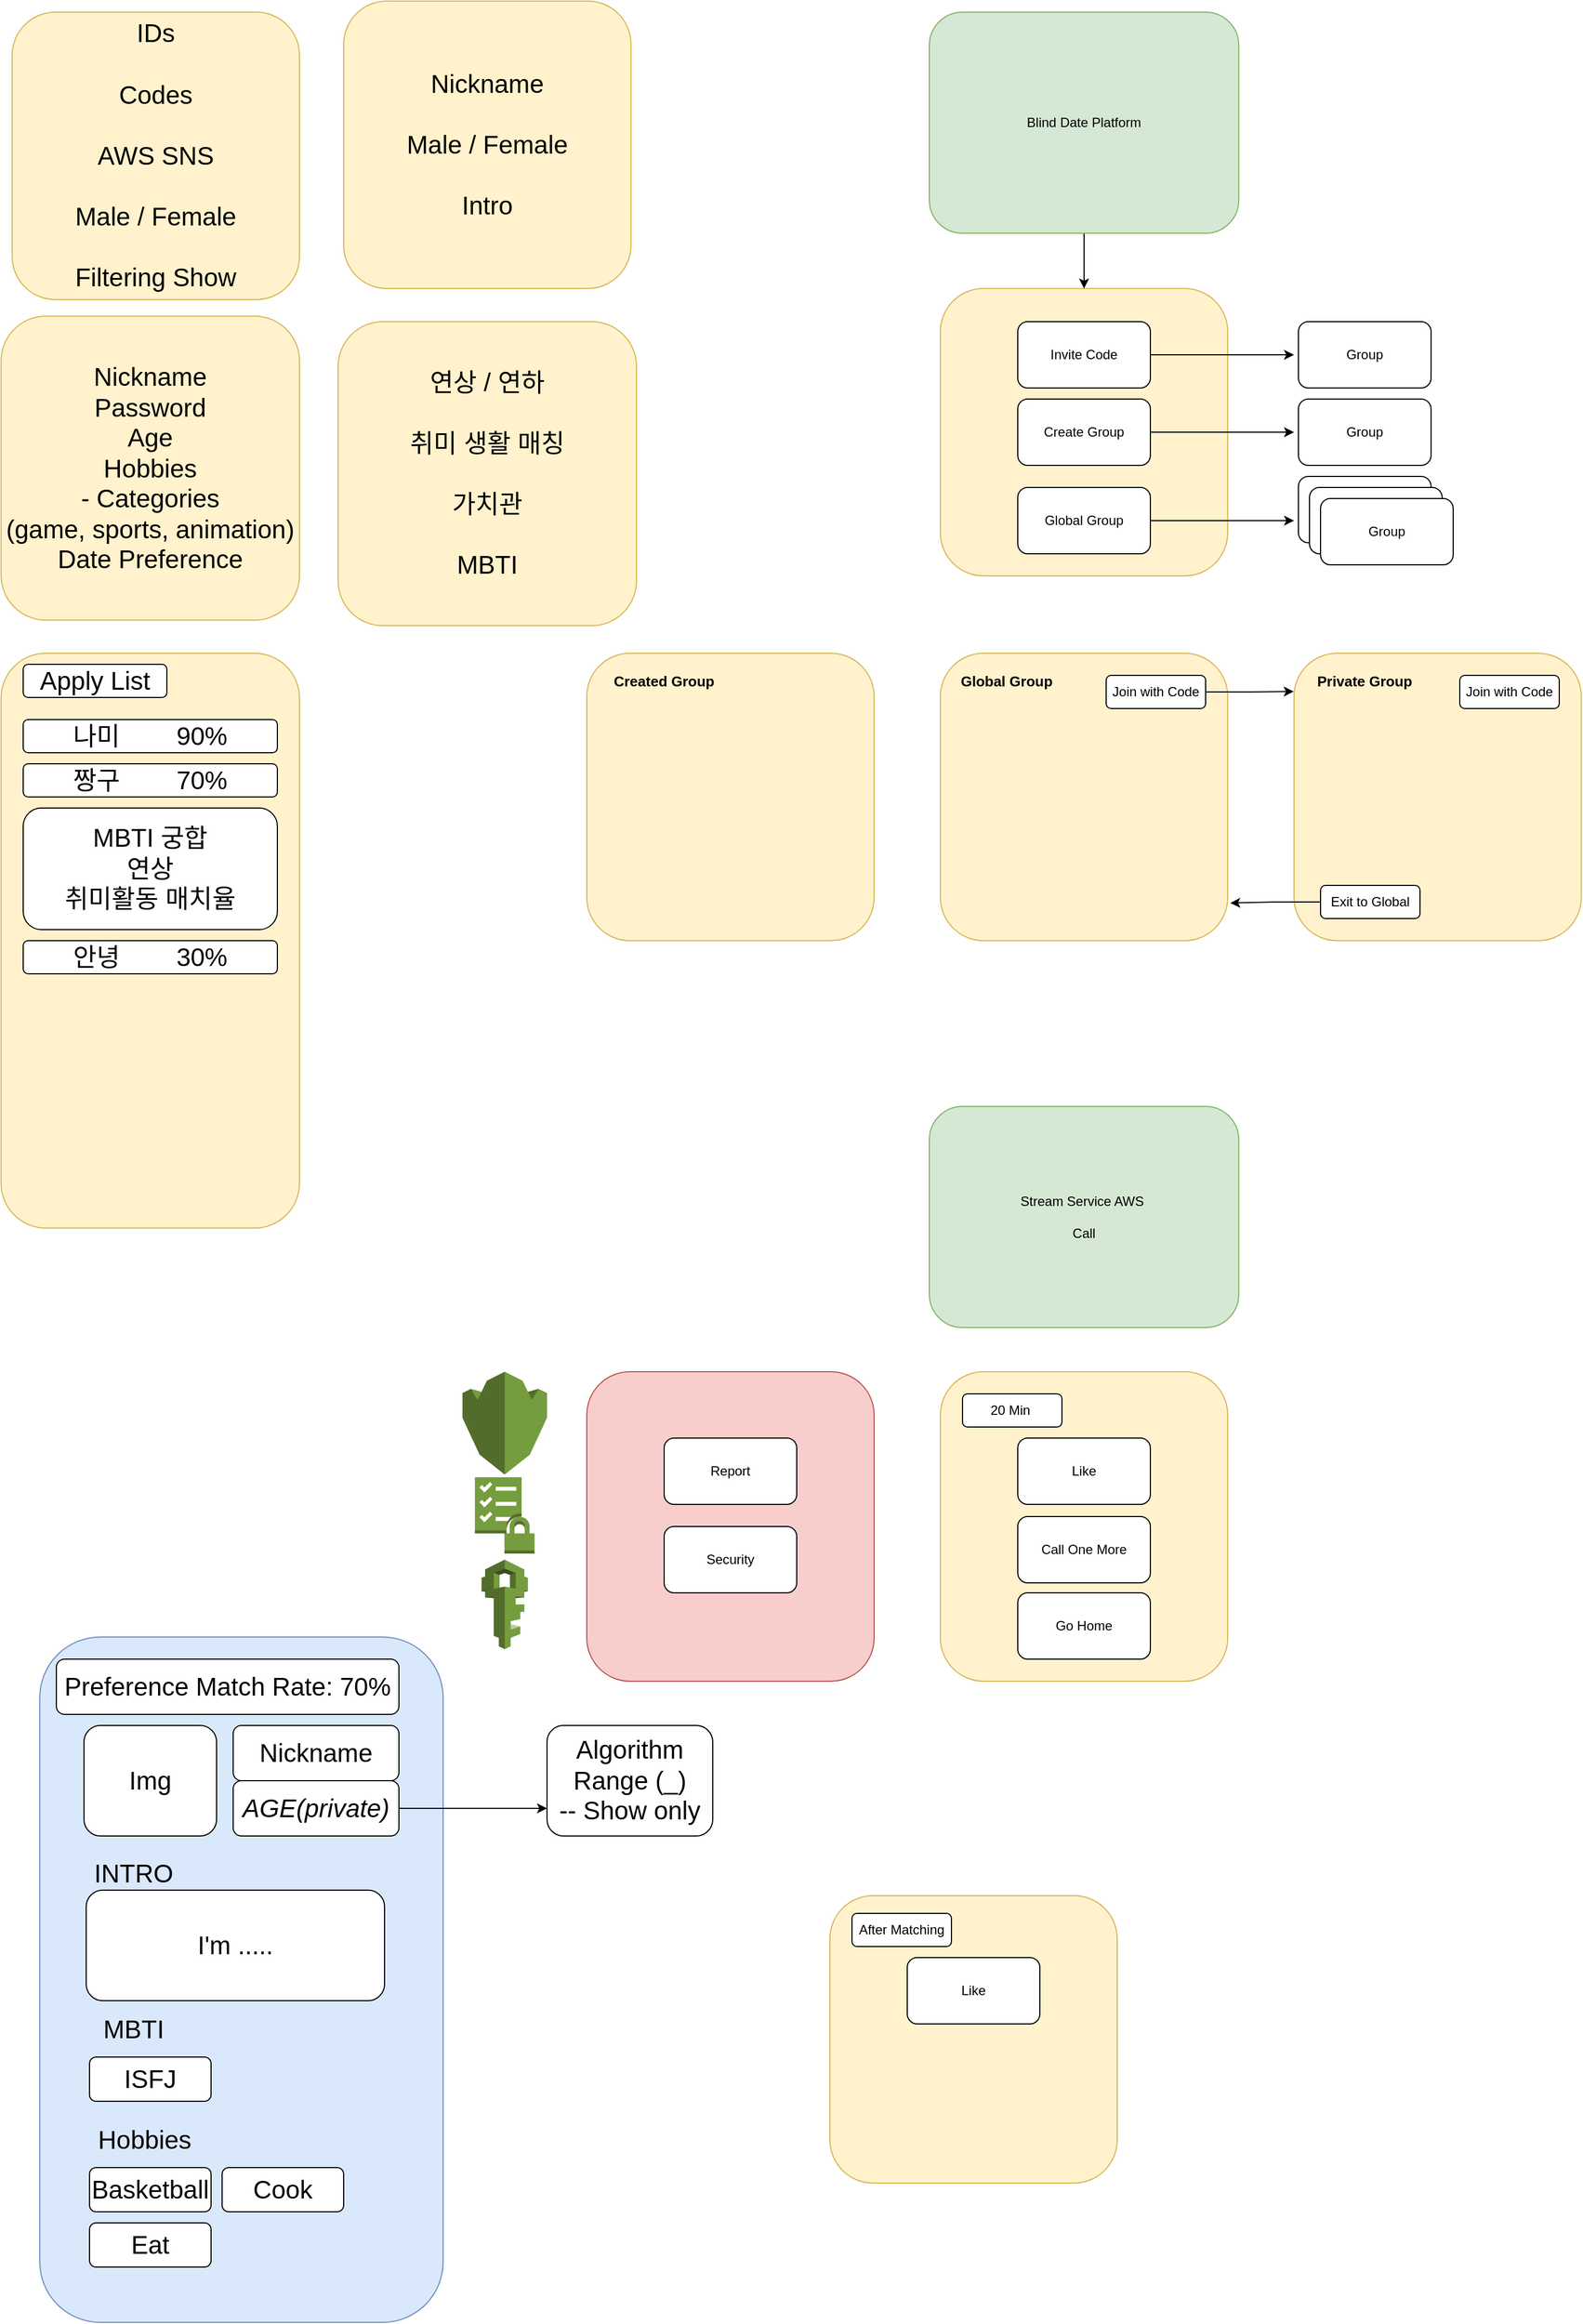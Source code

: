 <mxfile version="18.0.2" type="github">
  <diagram id="UWAthEfEnvusqKB0UQxu" name="Page-1">
    <mxGraphModel dx="3793" dy="1563" grid="1" gridSize="10" guides="1" tooltips="1" connect="1" arrows="1" fold="1" page="1" pageScale="1" pageWidth="827" pageHeight="1169" math="0" shadow="0">
      <root>
        <mxCell id="0" />
        <mxCell id="1" parent="0" />
        <mxCell id="966YcsSU23yooCnuJUwa-8" value="" style="rounded=1;whiteSpace=wrap;html=1;fillColor=#fff2cc;strokeColor=#d6b656;" parent="1" vertex="1">
          <mxGeometry x="90" y="300" width="260" height="260" as="geometry" />
        </mxCell>
        <mxCell id="966YcsSU23yooCnuJUwa-1" value="Group" style="rounded=1;whiteSpace=wrap;html=1;" parent="1" vertex="1">
          <mxGeometry x="414" y="470" width="120" height="60" as="geometry" />
        </mxCell>
        <mxCell id="966YcsSU23yooCnuJUwa-9" style="edgeStyle=orthogonalEdgeStyle;rounded=0;orthogonalLoop=1;jettySize=auto;html=1;entryX=0.5;entryY=0;entryDx=0;entryDy=0;" parent="1" source="966YcsSU23yooCnuJUwa-3" target="966YcsSU23yooCnuJUwa-8" edge="1">
          <mxGeometry relative="1" as="geometry" />
        </mxCell>
        <mxCell id="966YcsSU23yooCnuJUwa-3" value="Blind Date Platform" style="rounded=1;whiteSpace=wrap;html=1;fillColor=#d5e8d4;strokeColor=#82b366;" parent="1" vertex="1">
          <mxGeometry x="80" y="50" width="280" height="200" as="geometry" />
        </mxCell>
        <mxCell id="966YcsSU23yooCnuJUwa-4" value="Group" style="rounded=1;whiteSpace=wrap;html=1;" parent="1" vertex="1">
          <mxGeometry x="424" y="480" width="120" height="60" as="geometry" />
        </mxCell>
        <mxCell id="966YcsSU23yooCnuJUwa-5" value="Group" style="rounded=1;whiteSpace=wrap;html=1;" parent="1" vertex="1">
          <mxGeometry x="434" y="490" width="120" height="60" as="geometry" />
        </mxCell>
        <mxCell id="966YcsSU23yooCnuJUwa-17" style="edgeStyle=orthogonalEdgeStyle;rounded=0;orthogonalLoop=1;jettySize=auto;html=1;" parent="1" source="966YcsSU23yooCnuJUwa-6" edge="1">
          <mxGeometry relative="1" as="geometry">
            <mxPoint x="410" y="360" as="targetPoint" />
          </mxGeometry>
        </mxCell>
        <mxCell id="966YcsSU23yooCnuJUwa-6" value="Invite Code" style="rounded=1;whiteSpace=wrap;html=1;" parent="1" vertex="1">
          <mxGeometry x="160" y="330" width="120" height="60" as="geometry" />
        </mxCell>
        <mxCell id="966YcsSU23yooCnuJUwa-13" style="edgeStyle=orthogonalEdgeStyle;rounded=0;orthogonalLoop=1;jettySize=auto;html=1;" parent="1" source="966YcsSU23yooCnuJUwa-7" edge="1">
          <mxGeometry relative="1" as="geometry">
            <mxPoint x="410" y="510" as="targetPoint" />
            <Array as="points" />
          </mxGeometry>
        </mxCell>
        <mxCell id="966YcsSU23yooCnuJUwa-7" value="Global Group" style="rounded=1;whiteSpace=wrap;html=1;" parent="1" vertex="1">
          <mxGeometry x="160" y="480" width="120" height="60" as="geometry" />
        </mxCell>
        <mxCell id="966YcsSU23yooCnuJUwa-11" value="Group" style="rounded=1;whiteSpace=wrap;html=1;" parent="1" vertex="1">
          <mxGeometry x="414" y="330" width="120" height="60" as="geometry" />
        </mxCell>
        <mxCell id="966YcsSU23yooCnuJUwa-16" style="edgeStyle=orthogonalEdgeStyle;rounded=0;orthogonalLoop=1;jettySize=auto;html=1;" parent="1" source="966YcsSU23yooCnuJUwa-14" edge="1">
          <mxGeometry relative="1" as="geometry">
            <mxPoint x="410" y="430" as="targetPoint" />
          </mxGeometry>
        </mxCell>
        <mxCell id="966YcsSU23yooCnuJUwa-14" value="Create Group" style="rounded=1;whiteSpace=wrap;html=1;" parent="1" vertex="1">
          <mxGeometry x="160" y="400" width="120" height="60" as="geometry" />
        </mxCell>
        <mxCell id="966YcsSU23yooCnuJUwa-15" value="Group" style="rounded=1;whiteSpace=wrap;html=1;" parent="1" vertex="1">
          <mxGeometry x="414" y="400" width="120" height="60" as="geometry" />
        </mxCell>
        <mxCell id="966YcsSU23yooCnuJUwa-18" value="" style="rounded=1;whiteSpace=wrap;html=1;fillColor=#fff2cc;strokeColor=#d6b656;" parent="1" vertex="1">
          <mxGeometry x="90" y="630" width="260" height="260" as="geometry" />
        </mxCell>
        <mxCell id="966YcsSU23yooCnuJUwa-19" value="Global Group" style="text;html=1;strokeColor=none;fillColor=none;align=center;verticalAlign=middle;whiteSpace=wrap;rounded=0;fontSize=13;fontStyle=1" parent="1" vertex="1">
          <mxGeometry x="100" y="640" width="100" height="30" as="geometry" />
        </mxCell>
        <mxCell id="966YcsSU23yooCnuJUwa-20" value="" style="rounded=1;whiteSpace=wrap;html=1;fillColor=#fff2cc;strokeColor=#d6b656;" parent="1" vertex="1">
          <mxGeometry x="410" y="630" width="260" height="260" as="geometry" />
        </mxCell>
        <mxCell id="966YcsSU23yooCnuJUwa-26" style="edgeStyle=orthogonalEdgeStyle;rounded=0;orthogonalLoop=1;jettySize=auto;html=1;entryX=-0.001;entryY=0.133;entryDx=0;entryDy=0;entryPerimeter=0;fontSize=13;" parent="1" source="966YcsSU23yooCnuJUwa-21" target="966YcsSU23yooCnuJUwa-20" edge="1">
          <mxGeometry relative="1" as="geometry" />
        </mxCell>
        <mxCell id="966YcsSU23yooCnuJUwa-21" value="Join with Code" style="rounded=1;whiteSpace=wrap;html=1;" parent="1" vertex="1">
          <mxGeometry x="240" y="650" width="90" height="30" as="geometry" />
        </mxCell>
        <mxCell id="966YcsSU23yooCnuJUwa-22" value="Private Group" style="text;html=1;strokeColor=none;fillColor=none;align=center;verticalAlign=middle;whiteSpace=wrap;rounded=0;fontSize=13;fontStyle=1" parent="1" vertex="1">
          <mxGeometry x="424" y="640" width="100" height="30" as="geometry" />
        </mxCell>
        <mxCell id="966YcsSU23yooCnuJUwa-23" value="Join with Code" style="rounded=1;whiteSpace=wrap;html=1;" parent="1" vertex="1">
          <mxGeometry x="560" y="650" width="90" height="30" as="geometry" />
        </mxCell>
        <mxCell id="966YcsSU23yooCnuJUwa-25" style="edgeStyle=orthogonalEdgeStyle;rounded=0;orthogonalLoop=1;jettySize=auto;html=1;entryX=1.009;entryY=0.869;entryDx=0;entryDy=0;entryPerimeter=0;fontSize=13;" parent="1" source="966YcsSU23yooCnuJUwa-24" target="966YcsSU23yooCnuJUwa-18" edge="1">
          <mxGeometry relative="1" as="geometry" />
        </mxCell>
        <mxCell id="966YcsSU23yooCnuJUwa-24" value="Exit to Global" style="rounded=1;whiteSpace=wrap;html=1;" parent="1" vertex="1">
          <mxGeometry x="434" y="840" width="90" height="30" as="geometry" />
        </mxCell>
        <mxCell id="966YcsSU23yooCnuJUwa-27" value="" style="rounded=1;whiteSpace=wrap;html=1;fillColor=#fff2cc;strokeColor=#d6b656;" parent="1" vertex="1">
          <mxGeometry x="-230" y="630" width="260" height="260" as="geometry" />
        </mxCell>
        <mxCell id="966YcsSU23yooCnuJUwa-28" value="Created Group" style="text;html=1;strokeColor=none;fillColor=none;align=center;verticalAlign=middle;whiteSpace=wrap;rounded=0;fontSize=13;fontStyle=1" parent="1" vertex="1">
          <mxGeometry x="-210" y="640" width="100" height="30" as="geometry" />
        </mxCell>
        <mxCell id="uqh4ohvTvn3v8WirCAKk-1" value="" style="rounded=1;whiteSpace=wrap;html=1;fillColor=#fff2cc;strokeColor=#d6b656;" vertex="1" parent="1">
          <mxGeometry x="90" y="1280" width="260" height="280" as="geometry" />
        </mxCell>
        <mxCell id="uqh4ohvTvn3v8WirCAKk-2" value="Stream Service AWS&amp;nbsp;&lt;br&gt;&lt;br&gt;Call" style="rounded=1;whiteSpace=wrap;html=1;fillColor=#d5e8d4;strokeColor=#82b366;" vertex="1" parent="1">
          <mxGeometry x="80" y="1040" width="280" height="200" as="geometry" />
        </mxCell>
        <mxCell id="uqh4ohvTvn3v8WirCAKk-3" value="Like" style="rounded=1;whiteSpace=wrap;html=1;" vertex="1" parent="1">
          <mxGeometry x="160" y="1340" width="120" height="60" as="geometry" />
        </mxCell>
        <mxCell id="uqh4ohvTvn3v8WirCAKk-4" value="Go Home" style="rounded=1;whiteSpace=wrap;html=1;" vertex="1" parent="1">
          <mxGeometry x="160" y="1480" width="120" height="60" as="geometry" />
        </mxCell>
        <mxCell id="uqh4ohvTvn3v8WirCAKk-5" value="" style="rounded=1;whiteSpace=wrap;html=1;fillColor=#f8cecc;strokeColor=#b85450;" vertex="1" parent="1">
          <mxGeometry x="-230" y="1280" width="260" height="280" as="geometry" />
        </mxCell>
        <mxCell id="uqh4ohvTvn3v8WirCAKk-6" value="Report" style="rounded=1;whiteSpace=wrap;html=1;" vertex="1" parent="1">
          <mxGeometry x="-160" y="1340" width="120" height="60" as="geometry" />
        </mxCell>
        <mxCell id="uqh4ohvTvn3v8WirCAKk-7" value="Security" style="rounded=1;whiteSpace=wrap;html=1;" vertex="1" parent="1">
          <mxGeometry x="-160" y="1420" width="120" height="60" as="geometry" />
        </mxCell>
        <mxCell id="uqh4ohvTvn3v8WirCAKk-8" value="" style="outlineConnect=0;dashed=0;verticalLabelPosition=bottom;verticalAlign=top;align=center;html=1;shape=mxgraph.aws3.checklist_security;fillColor=#759C3E;gradientColor=none;" vertex="1" parent="1">
          <mxGeometry x="-331.25" y="1375.5" width="54" height="69" as="geometry" />
        </mxCell>
        <mxCell id="uqh4ohvTvn3v8WirCAKk-9" value="" style="outlineConnect=0;dashed=0;verticalLabelPosition=bottom;verticalAlign=top;align=center;html=1;shape=mxgraph.aws3.iam;fillColor=#759C3E;gradientColor=none;" vertex="1" parent="1">
          <mxGeometry x="-325.25" y="1450" width="42" height="81" as="geometry" />
        </mxCell>
        <mxCell id="uqh4ohvTvn3v8WirCAKk-10" value="" style="outlineConnect=0;dashed=0;verticalLabelPosition=bottom;verticalAlign=top;align=center;html=1;shape=mxgraph.aws3.kms;fillColor=#759C3E;gradientColor=none;" vertex="1" parent="1">
          <mxGeometry x="-342.5" y="1280" width="76.5" height="93" as="geometry" />
        </mxCell>
        <mxCell id="uqh4ohvTvn3v8WirCAKk-11" value="IDs&lt;br style=&quot;font-size: 23px;&quot;&gt;&lt;br style=&quot;font-size: 23px;&quot;&gt;Codes&lt;br style=&quot;font-size: 23px;&quot;&gt;&lt;br&gt;AWS SNS&lt;br&gt;&lt;br&gt;Male / Female&lt;br&gt;&lt;br&gt;Filtering Show" style="rounded=1;whiteSpace=wrap;html=1;fillColor=#fff2cc;strokeColor=#d6b656;fontSize=23;" vertex="1" parent="1">
          <mxGeometry x="-750" y="50" width="260" height="260" as="geometry" />
        </mxCell>
        <mxCell id="uqh4ohvTvn3v8WirCAKk-12" value="Nickname&lt;br&gt;&lt;br&gt;Male / Female&lt;br&gt;&lt;br&gt;Intro" style="rounded=1;whiteSpace=wrap;html=1;fillColor=#fff2cc;strokeColor=#d6b656;fontSize=23;" vertex="1" parent="1">
          <mxGeometry x="-450" y="40" width="260" height="260" as="geometry" />
        </mxCell>
        <mxCell id="uqh4ohvTvn3v8WirCAKk-13" value="Nickname&lt;br&gt;Password&lt;br&gt;Age&lt;br&gt;Hobbies&lt;br&gt;- Categories&lt;br&gt;(game, sports, animation)&lt;br&gt;Date Preference&lt;br&gt;" style="rounded=1;whiteSpace=wrap;html=1;fillColor=#fff2cc;strokeColor=#d6b656;fontSize=23;" vertex="1" parent="1">
          <mxGeometry x="-760" y="325" width="270" height="275" as="geometry" />
        </mxCell>
        <mxCell id="uqh4ohvTvn3v8WirCAKk-14" value="연상 / 연하&lt;br&gt;&lt;br&gt;취미 생활 매칭&lt;br&gt;&lt;br&gt;가치관&lt;br&gt;&lt;br&gt;MBTI" style="rounded=1;whiteSpace=wrap;html=1;fillColor=#fff2cc;strokeColor=#d6b656;fontSize=23;" vertex="1" parent="1">
          <mxGeometry x="-455" y="330" width="270" height="275" as="geometry" />
        </mxCell>
        <mxCell id="uqh4ohvTvn3v8WirCAKk-15" value="" style="rounded=1;whiteSpace=wrap;html=1;fillColor=#fff2cc;strokeColor=#d6b656;fontSize=23;" vertex="1" parent="1">
          <mxGeometry x="-760" y="630" width="270" height="520" as="geometry" />
        </mxCell>
        <mxCell id="uqh4ohvTvn3v8WirCAKk-17" value="Apply List" style="rounded=1;whiteSpace=wrap;html=1;fontSize=23;" vertex="1" parent="1">
          <mxGeometry x="-740" y="640" width="130" height="30" as="geometry" />
        </mxCell>
        <mxCell id="uqh4ohvTvn3v8WirCAKk-18" value="나미&amp;nbsp; &amp;nbsp; &amp;nbsp; &amp;nbsp; 90%" style="rounded=1;whiteSpace=wrap;html=1;fontSize=23;" vertex="1" parent="1">
          <mxGeometry x="-740" y="690" width="230" height="30" as="geometry" />
        </mxCell>
        <mxCell id="uqh4ohvTvn3v8WirCAKk-19" value="짱구&amp;nbsp; &amp;nbsp; &amp;nbsp; &amp;nbsp; 70%" style="rounded=1;whiteSpace=wrap;html=1;fontSize=23;" vertex="1" parent="1">
          <mxGeometry x="-740" y="730" width="230" height="30" as="geometry" />
        </mxCell>
        <mxCell id="uqh4ohvTvn3v8WirCAKk-20" value="MBTI 궁합&lt;br&gt;연상&lt;br&gt;취미활동 매치율" style="rounded=1;whiteSpace=wrap;html=1;fontSize=23;" vertex="1" parent="1">
          <mxGeometry x="-740" y="770" width="230" height="110" as="geometry" />
        </mxCell>
        <mxCell id="uqh4ohvTvn3v8WirCAKk-21" value="안녕&amp;nbsp; &amp;nbsp; &amp;nbsp; &amp;nbsp; 30%" style="rounded=1;whiteSpace=wrap;html=1;fontSize=23;" vertex="1" parent="1">
          <mxGeometry x="-740" y="890" width="230" height="30" as="geometry" />
        </mxCell>
        <mxCell id="uqh4ohvTvn3v8WirCAKk-22" value="" style="rounded=1;whiteSpace=wrap;html=1;fillColor=#dae8fc;strokeColor=#6c8ebf;fontSize=23;" vertex="1" parent="1">
          <mxGeometry x="-725" y="1520" width="365" height="620" as="geometry" />
        </mxCell>
        <mxCell id="uqh4ohvTvn3v8WirCAKk-23" value="Img" style="rounded=1;whiteSpace=wrap;html=1;fontSize=23;" vertex="1" parent="1">
          <mxGeometry x="-685" y="1600" width="120" height="100" as="geometry" />
        </mxCell>
        <mxCell id="uqh4ohvTvn3v8WirCAKk-24" value="Nickname&lt;span style=&quot;color: rgba(0, 0, 0, 0); font-family: monospace; font-size: 0px; text-align: start;&quot;&gt;A%3CmxGraphModel%3E%3Croot%3E%3CmxCell%20id%3D%220%22%2F%3E%3CmxCell%20id%3D%221%22%20parent%3D%220%22%2F%3E%3CmxCell%20id%3D%222%22%20value%3D%22%22%20style%3D%22rounded%3D1%3BwhiteSpace%3Dwrap%3Bhtml%3D1%3BfontSize%3D23%3B%22%20vertex%3D%221%22%20parent%3D%221%22%3E%3CmxGeometry%20x%3D%22-685%22%20y%3D%221570%22%20width%3D%22120%22%20height%3D%22100%22%20as%3D%22geometry%22%2F%3E%3C%2FmxCell%3E%3C%2Froot%3E%3C%2FmxGraphModel%3E&lt;/span&gt;" style="rounded=1;whiteSpace=wrap;html=1;fontSize=23;" vertex="1" parent="1">
          <mxGeometry x="-550" y="1600" width="150" height="50" as="geometry" />
        </mxCell>
        <mxCell id="uqh4ohvTvn3v8WirCAKk-25" value="ISFJ" style="rounded=1;whiteSpace=wrap;html=1;fontSize=23;" vertex="1" parent="1">
          <mxGeometry x="-680" y="1900" width="110" height="40" as="geometry" />
        </mxCell>
        <mxCell id="uqh4ohvTvn3v8WirCAKk-26" value="MBTI" style="text;html=1;strokeColor=none;fillColor=none;align=center;verticalAlign=middle;whiteSpace=wrap;rounded=0;fontSize=23;" vertex="1" parent="1">
          <mxGeometry x="-695" y="1860" width="110" height="30" as="geometry" />
        </mxCell>
        <mxCell id="uqh4ohvTvn3v8WirCAKk-28" value="Hobbies" style="text;html=1;strokeColor=none;fillColor=none;align=center;verticalAlign=middle;whiteSpace=wrap;rounded=0;fontSize=23;" vertex="1" parent="1">
          <mxGeometry x="-685" y="1960" width="110" height="30" as="geometry" />
        </mxCell>
        <mxCell id="uqh4ohvTvn3v8WirCAKk-29" value="Basketball" style="rounded=1;whiteSpace=wrap;html=1;fontSize=23;" vertex="1" parent="1">
          <mxGeometry x="-680" y="2000" width="110" height="40" as="geometry" />
        </mxCell>
        <mxCell id="uqh4ohvTvn3v8WirCAKk-30" value="Cook" style="rounded=1;whiteSpace=wrap;html=1;fontSize=23;" vertex="1" parent="1">
          <mxGeometry x="-560" y="2000" width="110" height="40" as="geometry" />
        </mxCell>
        <mxCell id="uqh4ohvTvn3v8WirCAKk-31" value="Eat" style="rounded=1;whiteSpace=wrap;html=1;fontSize=23;" vertex="1" parent="1">
          <mxGeometry x="-680" y="2050" width="110" height="40" as="geometry" />
        </mxCell>
        <mxCell id="uqh4ohvTvn3v8WirCAKk-32" value="I&#39;m ....." style="rounded=1;whiteSpace=wrap;html=1;fontSize=23;" vertex="1" parent="1">
          <mxGeometry x="-683" y="1749" width="270" height="100" as="geometry" />
        </mxCell>
        <mxCell id="uqh4ohvTvn3v8WirCAKk-33" value="INTRO" style="text;html=1;strokeColor=none;fillColor=none;align=center;verticalAlign=middle;whiteSpace=wrap;rounded=0;fontSize=23;" vertex="1" parent="1">
          <mxGeometry x="-695" y="1719" width="110" height="30" as="geometry" />
        </mxCell>
        <mxCell id="uqh4ohvTvn3v8WirCAKk-34" value="Preference Match Rate: 70%" style="rounded=1;whiteSpace=wrap;html=1;fontSize=23;" vertex="1" parent="1">
          <mxGeometry x="-710" y="1540" width="310" height="50" as="geometry" />
        </mxCell>
        <mxCell id="uqh4ohvTvn3v8WirCAKk-40" style="edgeStyle=orthogonalEdgeStyle;rounded=0;orthogonalLoop=1;jettySize=auto;html=1;entryX=0;entryY=0.75;entryDx=0;entryDy=0;fontSize=23;" edge="1" parent="1" source="uqh4ohvTvn3v8WirCAKk-38" target="uqh4ohvTvn3v8WirCAKk-39">
          <mxGeometry relative="1" as="geometry" />
        </mxCell>
        <mxCell id="uqh4ohvTvn3v8WirCAKk-38" value="AGE(private)" style="rounded=1;whiteSpace=wrap;html=1;fontSize=23;labelBorderColor=none;fontStyle=2" vertex="1" parent="1">
          <mxGeometry x="-550" y="1650" width="150" height="50" as="geometry" />
        </mxCell>
        <mxCell id="uqh4ohvTvn3v8WirCAKk-39" value="Algorithm&lt;br&gt;Range (_)&lt;br&gt;-- Show only" style="rounded=1;whiteSpace=wrap;html=1;fontSize=23;" vertex="1" parent="1">
          <mxGeometry x="-266" y="1600" width="150" height="100" as="geometry" />
        </mxCell>
        <mxCell id="uqh4ohvTvn3v8WirCAKk-42" value="" style="rounded=1;whiteSpace=wrap;html=1;fillColor=#fff2cc;strokeColor=#d6b656;" vertex="1" parent="1">
          <mxGeometry x="-10" y="1754" width="260" height="260" as="geometry" />
        </mxCell>
        <mxCell id="uqh4ohvTvn3v8WirCAKk-43" value="Like" style="rounded=1;whiteSpace=wrap;html=1;" vertex="1" parent="1">
          <mxGeometry x="60" y="1810" width="120" height="60" as="geometry" />
        </mxCell>
        <mxCell id="uqh4ohvTvn3v8WirCAKk-44" value="After Matching" style="rounded=1;whiteSpace=wrap;html=1;" vertex="1" parent="1">
          <mxGeometry x="10" y="1770" width="90" height="30" as="geometry" />
        </mxCell>
        <mxCell id="uqh4ohvTvn3v8WirCAKk-45" value="20 Min&amp;nbsp;" style="rounded=1;whiteSpace=wrap;html=1;" vertex="1" parent="1">
          <mxGeometry x="110" y="1300" width="90" height="30" as="geometry" />
        </mxCell>
        <mxCell id="uqh4ohvTvn3v8WirCAKk-46" value="Call One More" style="rounded=1;whiteSpace=wrap;html=1;" vertex="1" parent="1">
          <mxGeometry x="160" y="1411" width="120" height="60" as="geometry" />
        </mxCell>
      </root>
    </mxGraphModel>
  </diagram>
</mxfile>
